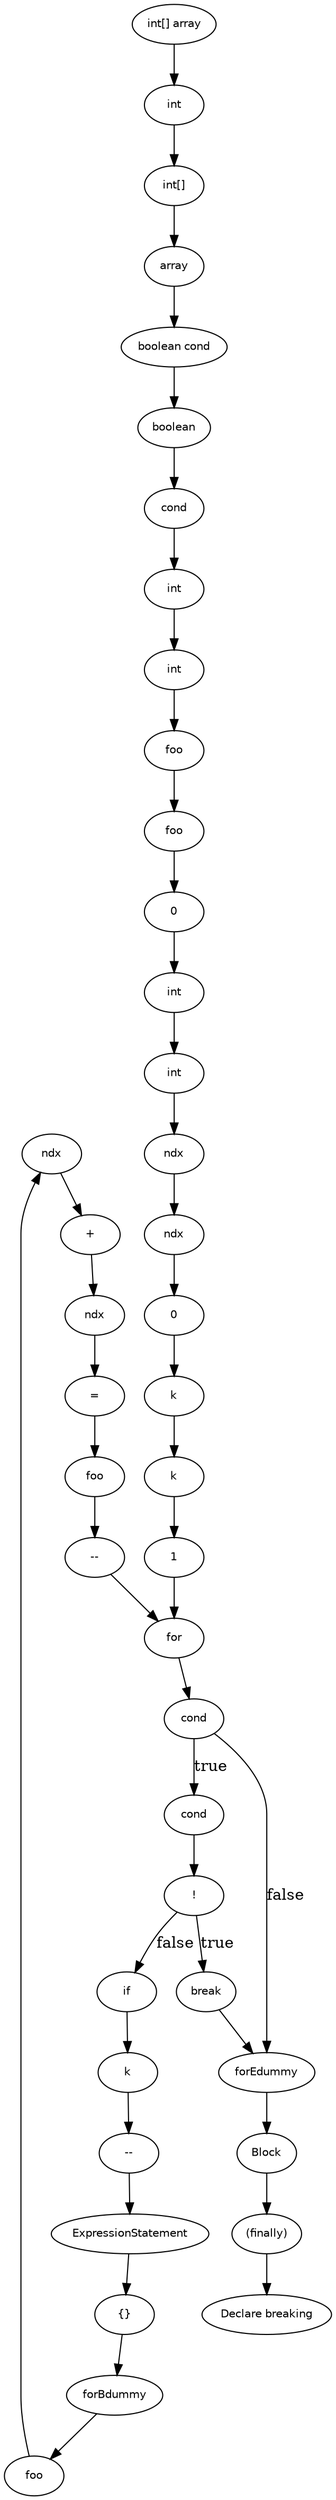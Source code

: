 digraph breaking {
  29 [
    label = ndx,
    fontname = Helvetica,
    fontsize = 10
  ];
  28 [
    label = foo,
    fontname = Helvetica,
    fontsize = 10
  ];
  27 [
    label = "+",
    fontname = Helvetica,
    fontsize = 10
  ];
  26 [
    label = ndx,
    fontname = Helvetica,
    fontsize = 10
  ];
  25 [
    label = "=",
    fontname = Helvetica,
    fontsize = 10
  ];
  24 [
    label = cond,
    fontname = Helvetica,
    fontsize = 10
  ];
  23 [
    label = 1,
    fontname = Helvetica,
    fontsize = 10
  ];
  22 [
    label = k,
    fontname = Helvetica,
    fontsize = 10
  ];
  21 [
    label = k,
    fontname = Helvetica,
    fontsize = 10
  ];
  20 [
    label = 0,
    fontname = Helvetica,
    fontsize = 10
  ];
  9 [
    label = int,
    fontname = Helvetica,
    fontsize = 10
  ];
  8 [
    label = cond,
    fontname = Helvetica,
    fontsize = 10
  ];
  19 [
    label = ndx,
    fontname = Helvetica,
    fontsize = 10
  ];
  7 [
    label = boolean,
    fontname = Helvetica,
    fontsize = 10
  ];
  18 [
    label = ndx,
    fontname = Helvetica,
    fontsize = 10
  ];
  6 [
    label = "boolean cond",
    fontname = Helvetica,
    fontsize = 10
  ];
  17 [
    label = int,
    fontname = Helvetica,
    fontsize = 10
  ];
  5 [
    label = array,
    fontname = Helvetica,
    fontsize = 10
  ];
  16 [
    label = int,
    fontname = Helvetica,
    fontsize = 10
  ];
  4 [
    label = int,
    fontname = Helvetica,
    fontsize = 10
  ];
  15 [
    label = forEdummy,
    fontname = Helvetica,
    fontsize = 10
  ];
  3 [
    label = "int[]",
    fontname = Helvetica,
    fontsize = 10
  ];
  14 [
    label = forBdummy,
    fontname = Helvetica,
    fontsize = 10
  ];
  2 [
    label = "int[] array",
    fontname = Helvetica,
    fontsize = 10
  ];
  13 [
    label = 0,
    fontname = Helvetica,
    fontsize = 10
  ];
  1 [
    label = "(finally)",
    fontname = Helvetica,
    fontsize = 10
  ];
  12 [
    label = foo,
    fontname = Helvetica,
    fontsize = 10
  ];
  0 [
    label = "Declare breaking",
    fontname = Helvetica,
    fontsize = 10
  ];
  11 [
    label = foo,
    fontname = Helvetica,
    fontsize = 10
  ];
  10 [
    label = int,
    fontname = Helvetica,
    fontsize = 10
  ];
  41 [
    label = Block,
    fontname = Helvetica,
    fontsize = 10
  ];
  40 [
    label = for,
    fontname = Helvetica,
    fontsize = 10
  ];
  39 [
    label = k,
    fontname = Helvetica,
    fontsize = 10
  ];
  38 [
    label = "--",
    fontname = Helvetica,
    fontsize = 10
  ];
  37 [
    label = ExpressionStatement,
    fontname = Helvetica,
    fontsize = 10
  ];
  36 [
    label = break,
    fontname = Helvetica,
    fontsize = 10
  ];
  35 [
    label = cond,
    fontname = Helvetica,
    fontsize = 10
  ];
  34 [
    label = "!",
    fontname = Helvetica,
    fontsize = 10
  ];
  33 [
    label = if,
    fontname = Helvetica,
    fontsize = 10
  ];
  32 [
    label = "{}",
    fontname = Helvetica,
    fontsize = 10
  ];
  31 [
    label = foo,
    fontname = Helvetica,
    fontsize = 10
  ];
  30 [
    label = "--",
    fontname = Helvetica,
    fontsize = 10
  ];
  38 -> 37 [
    label = ""
  ];
  25 -> 31 [
    label = ""
  ];
  36 -> 15 [
    label = ""
  ];
  11 -> 12 [
    label = ""
  ];
  23 -> 40 [
    label = ""
  ];
  6 -> 7 [
    label = ""
  ];
  14 -> 28 [
    label = ""
  ];
  18 -> 19 [
    label = ""
  ];
  3 -> 5 [
    label = ""
  ];
  33 -> 39 [
    label = ""
  ];
  16 -> 17 [
    label = ""
  ];
  41 -> 1 [
    label = ""
  ];
  35 -> 34 [
    label = ""
  ];
  9 -> 10 [
    label = ""
  ];
  27 -> 26 [
    label = ""
  ];
  21 -> 22 [
    label = ""
  ];
  37 -> 32 [
    label = ""
  ];
  2 -> 4 [
    label = ""
  ];
  31 -> 30 [
    label = ""
  ];
  12 -> 13 [
    label = ""
  ];
  24 -> 15 [
    label = false
  ];
  40 -> 24 [
    label = ""
  ];
  7 -> 8 [
    label = ""
  ];
  28 -> 29 [
    label = ""
  ];
  19 -> 20 [
    label = ""
  ];
  39 -> 38 [
    label = ""
  ];
  1 -> 0 [
    label = ""
  ];
  26 -> 25 [
    label = ""
  ];
  34 -> 36 [
    label = true
  ];
  10 -> 11 [
    label = ""
  ];
  22 -> 23 [
    label = ""
  ];
  5 -> 6 [
    label = ""
  ];
  32 -> 14 [
    label = ""
  ];
  17 -> 18 [
    label = ""
  ];
  4 -> 3 [
    label = ""
  ];
  30 -> 40 [
    label = ""
  ];
  34 -> 33 [
    label = false
  ];
  13 -> 16 [
    label = ""
  ];
  15 -> 41 [
    label = ""
  ];
  24 -> 35 [
    label = true
  ];
  8 -> 9 [
    label = ""
  ];
  29 -> 27 [
    label = ""
  ];
  20 -> 21 [
    label = ""
  ];
}
